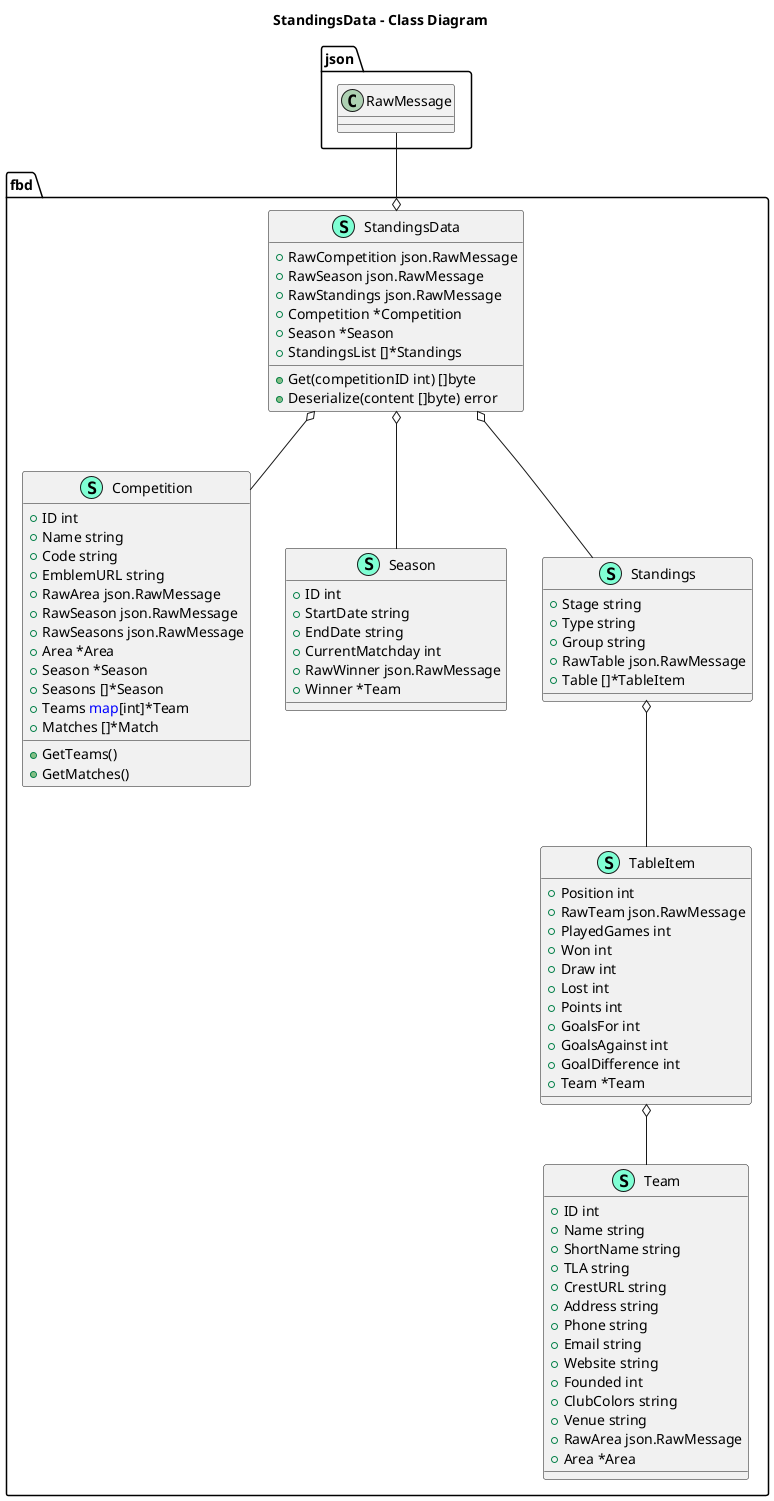 @startuml
title StandingsData - Class Diagram

namespace fbd {
    class StandingsData << (S,Aquamarine) >> {
        + RawCompetition json.RawMessage
        + RawSeason json.RawMessage
        + RawStandings json.RawMessage
        + Competition *Competition
        + Season *Season
        + StandingsList []*Standings

        + Get(competitionID int) []byte
        + Deserialize(content []byte) error

    }
    class Competition << (S,Aquamarine) >> {
        + ID int
        + Name string
        + Code string
        + EmblemURL string
        + RawArea json.RawMessage
        + RawSeason json.RawMessage
        + RawSeasons json.RawMessage
        + Area *Area
        + Season *Season
        + Seasons []*Season
        + Teams <font color=blue>map</font>[int]*Team
        + Matches []*Match

        + GetTeams()
        + GetMatches()

    }
    class Season << (S,Aquamarine) >> {
        + ID int
        + StartDate string
        + EndDate string
        + CurrentMatchday int
        + RawWinner json.RawMessage
        + Winner *Team

    }
    class Standings << (S,Aquamarine) >> {
        + Stage string
        + Type string
        + Group string
        + RawTable json.RawMessage
        + Table []*TableItem

    }
    class TableItem << (S,Aquamarine) >> {
        + Position int
        + RawTeam json.RawMessage
        + PlayedGames int
        + Won int
        + Draw int
        + Lost int
        + Points int
        + GoalsFor int
        + GoalsAgainst int
        + GoalDifference int
        + Team *Team

    }
    class Team << (S,Aquamarine) >> {
        + ID int
        + Name string
        + ShortName string
        + TLA string
        + CrestURL string
        + Address string
        + Phone string
        + Email string
        + Website string
        + Founded int
        + ClubColors string
        + Venue string
        + RawArea json.RawMessage
        + Area *Area

    }
}

"fbd.StandingsData" o-- "fbd.Competition"
"fbd.StandingsData" o-- "fbd.Season"
"fbd.StandingsData" o-- "fbd.Standings"
"fbd.StandingsData" o-up- "json.RawMessage"
"fbd.Standings" o-- "fbd.TableItem"
"fbd.TableItem" o-- "fbd.Team"
@enduml

